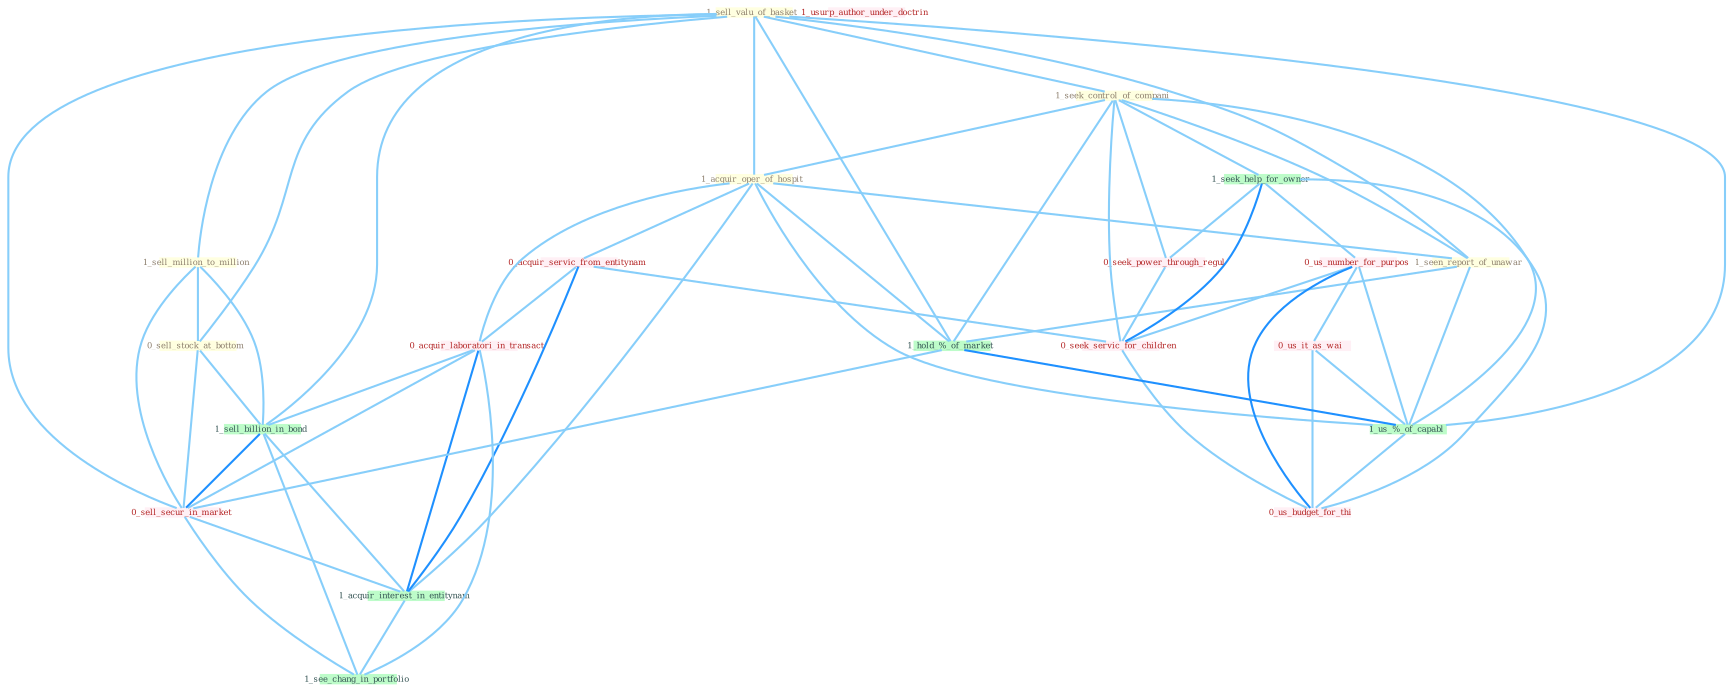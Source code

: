 Graph G{ 
    node
    [shape=polygon,style=filled,width=.5,height=.06,color="#BDFCC9",fixedsize=true,fontsize=4,
    fontcolor="#2f4f4f"];
    {node
    [color="#ffffe0", fontcolor="#8b7d6b"] "1_sell_valu_of_basket " "1_seek_control_of_compani " "1_acquir_oper_of_hospit " "1_sell_million_to_million " "0_sell_stock_at_bottom " "1_seen_report_of_unawar "}
{node [color="#fff0f5", fontcolor="#b22222"] "0_acquir_servic_from_entitynam " "0_seek_power_through_regul " "0_us_number_for_purpos " "0_acquir_laboratori_in_transact " "0_us_it_as_wai " "1_usurp_author_under_doctrin " "0_sell_secur_in_market " "0_seek_servic_for_children " "0_us_budget_for_thi "}
edge [color="#B0E2FF"];

	"1_sell_valu_of_basket " -- "1_seek_control_of_compani " [w="1", color="#87cefa" ];
	"1_sell_valu_of_basket " -- "1_acquir_oper_of_hospit " [w="1", color="#87cefa" ];
	"1_sell_valu_of_basket " -- "1_sell_million_to_million " [w="1", color="#87cefa" ];
	"1_sell_valu_of_basket " -- "0_sell_stock_at_bottom " [w="1", color="#87cefa" ];
	"1_sell_valu_of_basket " -- "1_seen_report_of_unawar " [w="1", color="#87cefa" ];
	"1_sell_valu_of_basket " -- "1_hold_%_of_market " [w="1", color="#87cefa" ];
	"1_sell_valu_of_basket " -- "1_sell_billion_in_bond " [w="1", color="#87cefa" ];
	"1_sell_valu_of_basket " -- "1_us_%_of_capabl " [w="1", color="#87cefa" ];
	"1_sell_valu_of_basket " -- "0_sell_secur_in_market " [w="1", color="#87cefa" ];
	"1_seek_control_of_compani " -- "1_acquir_oper_of_hospit " [w="1", color="#87cefa" ];
	"1_seek_control_of_compani " -- "1_seen_report_of_unawar " [w="1", color="#87cefa" ];
	"1_seek_control_of_compani " -- "1_seek_help_for_owner " [w="1", color="#87cefa" ];
	"1_seek_control_of_compani " -- "1_hold_%_of_market " [w="1", color="#87cefa" ];
	"1_seek_control_of_compani " -- "0_seek_power_through_regul " [w="1", color="#87cefa" ];
	"1_seek_control_of_compani " -- "1_us_%_of_capabl " [w="1", color="#87cefa" ];
	"1_seek_control_of_compani " -- "0_seek_servic_for_children " [w="1", color="#87cefa" ];
	"1_acquir_oper_of_hospit " -- "1_seen_report_of_unawar " [w="1", color="#87cefa" ];
	"1_acquir_oper_of_hospit " -- "0_acquir_servic_from_entitynam " [w="1", color="#87cefa" ];
	"1_acquir_oper_of_hospit " -- "1_hold_%_of_market " [w="1", color="#87cefa" ];
	"1_acquir_oper_of_hospit " -- "0_acquir_laboratori_in_transact " [w="1", color="#87cefa" ];
	"1_acquir_oper_of_hospit " -- "1_us_%_of_capabl " [w="1", color="#87cefa" ];
	"1_acquir_oper_of_hospit " -- "1_acquir_interest_in_entitynam " [w="1", color="#87cefa" ];
	"1_sell_million_to_million " -- "0_sell_stock_at_bottom " [w="1", color="#87cefa" ];
	"1_sell_million_to_million " -- "1_sell_billion_in_bond " [w="1", color="#87cefa" ];
	"1_sell_million_to_million " -- "0_sell_secur_in_market " [w="1", color="#87cefa" ];
	"0_sell_stock_at_bottom " -- "1_sell_billion_in_bond " [w="1", color="#87cefa" ];
	"0_sell_stock_at_bottom " -- "0_sell_secur_in_market " [w="1", color="#87cefa" ];
	"1_seen_report_of_unawar " -- "1_hold_%_of_market " [w="1", color="#87cefa" ];
	"1_seen_report_of_unawar " -- "1_us_%_of_capabl " [w="1", color="#87cefa" ];
	"1_seek_help_for_owner " -- "0_seek_power_through_regul " [w="1", color="#87cefa" ];
	"1_seek_help_for_owner " -- "0_us_number_for_purpos " [w="1", color="#87cefa" ];
	"1_seek_help_for_owner " -- "0_seek_servic_for_children " [w="2", color="#1e90ff" , len=0.8];
	"1_seek_help_for_owner " -- "0_us_budget_for_thi " [w="1", color="#87cefa" ];
	"0_acquir_servic_from_entitynam " -- "0_acquir_laboratori_in_transact " [w="1", color="#87cefa" ];
	"0_acquir_servic_from_entitynam " -- "1_acquir_interest_in_entitynam " [w="2", color="#1e90ff" , len=0.8];
	"0_acquir_servic_from_entitynam " -- "0_seek_servic_for_children " [w="1", color="#87cefa" ];
	"1_hold_%_of_market " -- "1_us_%_of_capabl " [w="2", color="#1e90ff" , len=0.8];
	"1_hold_%_of_market " -- "0_sell_secur_in_market " [w="1", color="#87cefa" ];
	"0_seek_power_through_regul " -- "0_seek_servic_for_children " [w="1", color="#87cefa" ];
	"0_us_number_for_purpos " -- "0_us_it_as_wai " [w="1", color="#87cefa" ];
	"0_us_number_for_purpos " -- "1_us_%_of_capabl " [w="1", color="#87cefa" ];
	"0_us_number_for_purpos " -- "0_seek_servic_for_children " [w="1", color="#87cefa" ];
	"0_us_number_for_purpos " -- "0_us_budget_for_thi " [w="2", color="#1e90ff" , len=0.8];
	"0_acquir_laboratori_in_transact " -- "1_sell_billion_in_bond " [w="1", color="#87cefa" ];
	"0_acquir_laboratori_in_transact " -- "0_sell_secur_in_market " [w="1", color="#87cefa" ];
	"0_acquir_laboratori_in_transact " -- "1_acquir_interest_in_entitynam " [w="2", color="#1e90ff" , len=0.8];
	"0_acquir_laboratori_in_transact " -- "1_see_chang_in_portfolio " [w="1", color="#87cefa" ];
	"1_sell_billion_in_bond " -- "0_sell_secur_in_market " [w="2", color="#1e90ff" , len=0.8];
	"1_sell_billion_in_bond " -- "1_acquir_interest_in_entitynam " [w="1", color="#87cefa" ];
	"1_sell_billion_in_bond " -- "1_see_chang_in_portfolio " [w="1", color="#87cefa" ];
	"0_us_it_as_wai " -- "1_us_%_of_capabl " [w="1", color="#87cefa" ];
	"0_us_it_as_wai " -- "0_us_budget_for_thi " [w="1", color="#87cefa" ];
	"1_us_%_of_capabl " -- "0_us_budget_for_thi " [w="1", color="#87cefa" ];
	"0_sell_secur_in_market " -- "1_acquir_interest_in_entitynam " [w="1", color="#87cefa" ];
	"0_sell_secur_in_market " -- "1_see_chang_in_portfolio " [w="1", color="#87cefa" ];
	"1_acquir_interest_in_entitynam " -- "1_see_chang_in_portfolio " [w="1", color="#87cefa" ];
	"0_seek_servic_for_children " -- "0_us_budget_for_thi " [w="1", color="#87cefa" ];
}